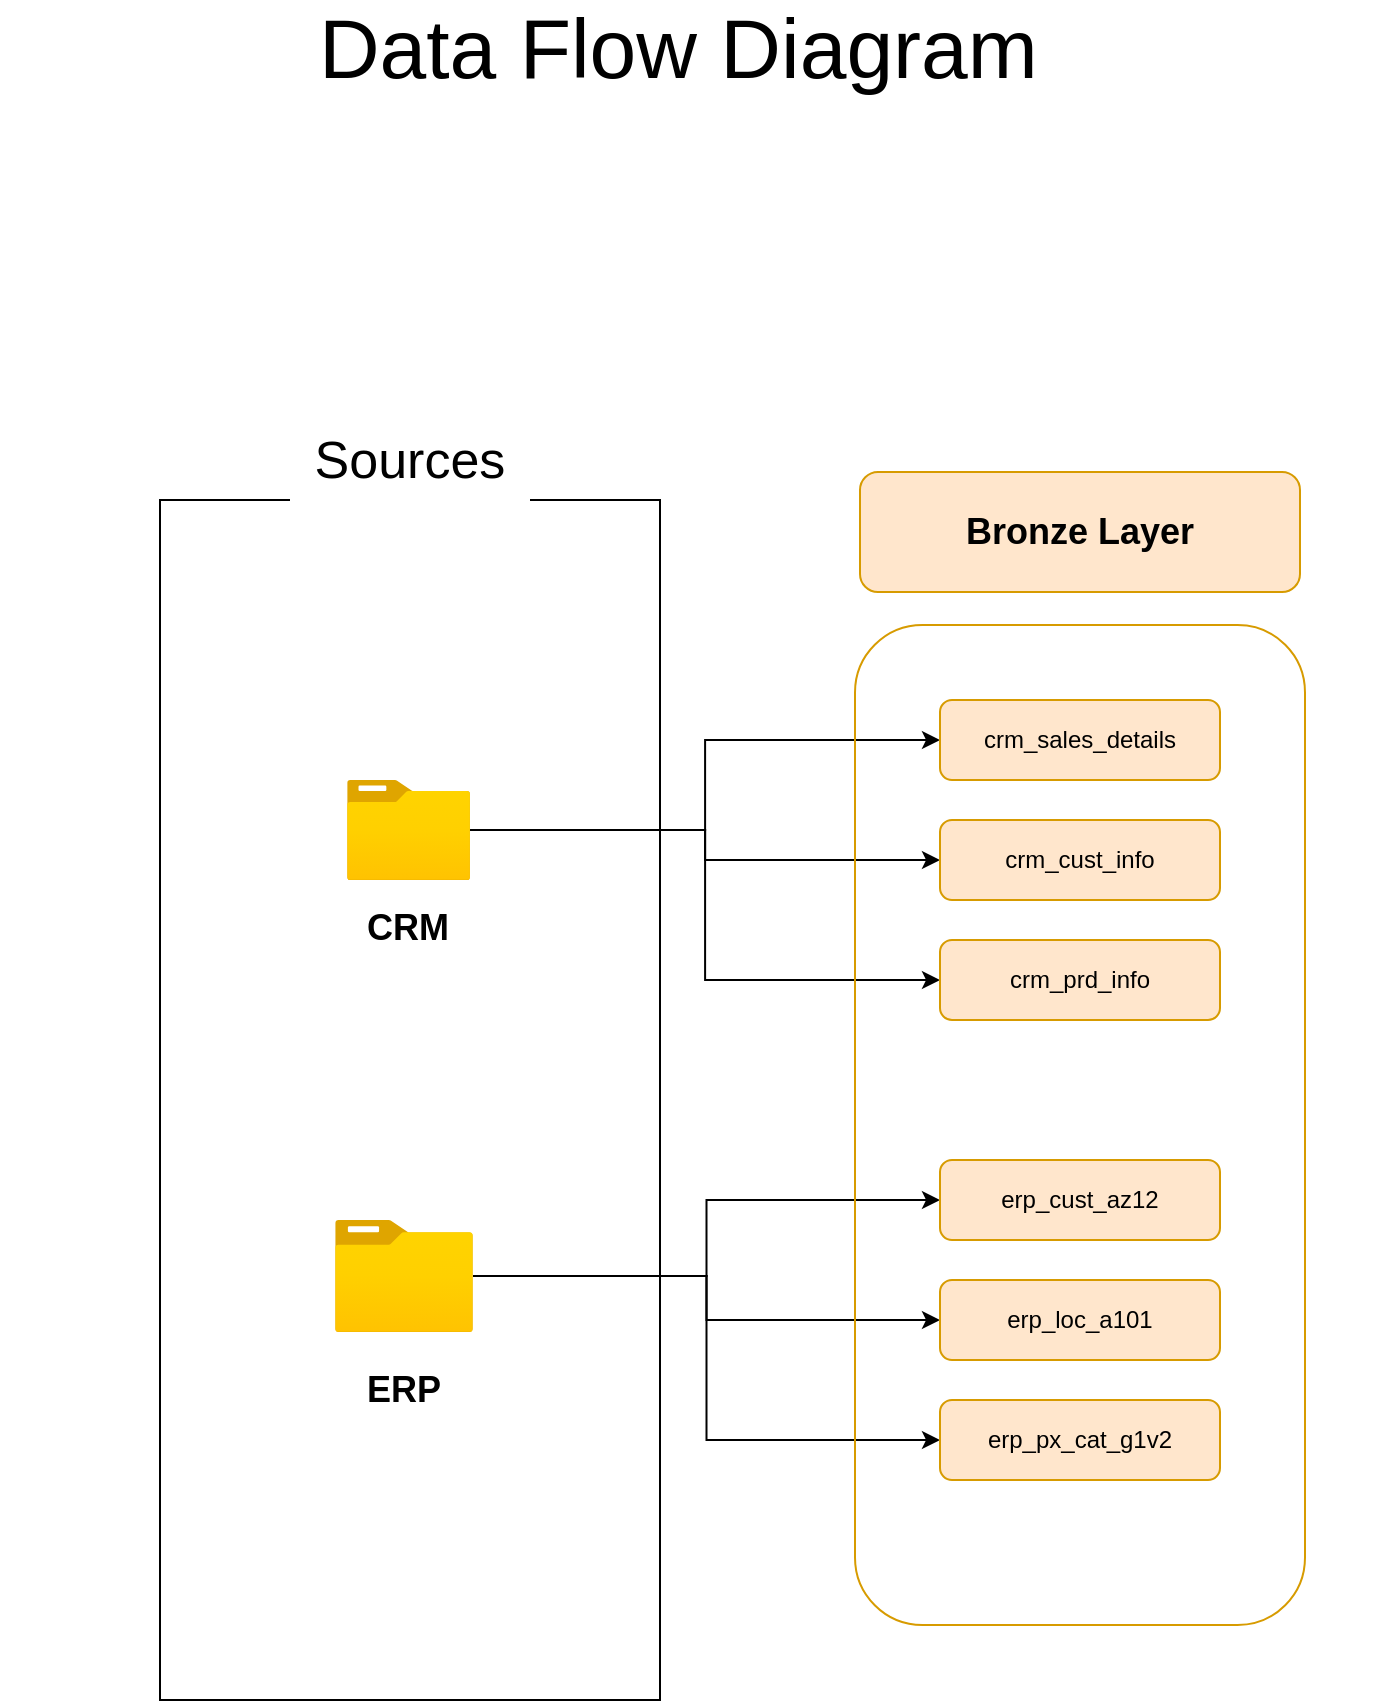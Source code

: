 <mxfile version="27.0.9">
  <diagram name="Page-1" id="jAmCfUwUmkMUKzXsLRDn">
    <mxGraphModel dx="5358" dy="841" grid="1" gridSize="10" guides="1" tooltips="1" connect="1" arrows="1" fold="1" page="1" pageScale="1" pageWidth="2000" pageHeight="4000" math="0" shadow="0">
      <root>
        <mxCell id="0" />
        <mxCell id="1" parent="0" />
        <mxCell id="l-5gjHfXHYjD6CcOfBbO-2" value="&lt;font&gt;Data Flow Diagram&amp;nbsp;&lt;/font&gt;" style="text;html=1;align=center;verticalAlign=middle;whiteSpace=wrap;rounded=0;fontSize=42;" vertex="1" parent="1">
          <mxGeometry x="-3930" y="60" width="690" height="30" as="geometry" />
        </mxCell>
        <mxCell id="l-5gjHfXHYjD6CcOfBbO-3" value="" style="rounded=0;whiteSpace=wrap;html=1;fillColor=none;" vertex="1" parent="1">
          <mxGeometry x="-3850" y="300" width="250" height="600" as="geometry" />
        </mxCell>
        <mxCell id="l-5gjHfXHYjD6CcOfBbO-4" value="&lt;font style=&quot;font-size: 26px;&quot;&gt;Sources&lt;/font&gt;" style="rounded=1;whiteSpace=wrap;html=1;fillColor=default;strokeColor=none;" vertex="1" parent="1">
          <mxGeometry x="-3785" y="250" width="120" height="60" as="geometry" />
        </mxCell>
        <mxCell id="l-5gjHfXHYjD6CcOfBbO-20" style="edgeStyle=orthogonalEdgeStyle;rounded=0;orthogonalLoop=1;jettySize=auto;html=1;entryX=0;entryY=0.5;entryDx=0;entryDy=0;" edge="1" parent="1" source="l-5gjHfXHYjD6CcOfBbO-5" target="l-5gjHfXHYjD6CcOfBbO-14">
          <mxGeometry relative="1" as="geometry" />
        </mxCell>
        <mxCell id="l-5gjHfXHYjD6CcOfBbO-21" style="edgeStyle=orthogonalEdgeStyle;rounded=0;orthogonalLoop=1;jettySize=auto;html=1;entryX=0;entryY=0.5;entryDx=0;entryDy=0;" edge="1" parent="1" source="l-5gjHfXHYjD6CcOfBbO-5" target="l-5gjHfXHYjD6CcOfBbO-13">
          <mxGeometry relative="1" as="geometry" />
        </mxCell>
        <mxCell id="l-5gjHfXHYjD6CcOfBbO-22" style="edgeStyle=orthogonalEdgeStyle;rounded=0;orthogonalLoop=1;jettySize=auto;html=1;entryX=0;entryY=0.5;entryDx=0;entryDy=0;" edge="1" parent="1" source="l-5gjHfXHYjD6CcOfBbO-5" target="l-5gjHfXHYjD6CcOfBbO-15">
          <mxGeometry relative="1" as="geometry" />
        </mxCell>
        <mxCell id="l-5gjHfXHYjD6CcOfBbO-5" value="" style="image;aspect=fixed;html=1;points=[];align=center;fontSize=12;image=img/lib/azure2/general/Folder_Blank.svg;" vertex="1" parent="1">
          <mxGeometry x="-3756.5" y="440" width="61.61" height="50" as="geometry" />
        </mxCell>
        <mxCell id="l-5gjHfXHYjD6CcOfBbO-6" value="CRM&lt;div&gt;&lt;br&gt;&lt;/div&gt;" style="text;html=1;align=center;verticalAlign=middle;whiteSpace=wrap;rounded=0;fontSize=18;fontStyle=1" vertex="1" parent="1">
          <mxGeometry x="-3755.69" y="510" width="60" height="30" as="geometry" />
        </mxCell>
        <mxCell id="l-5gjHfXHYjD6CcOfBbO-23" style="edgeStyle=orthogonalEdgeStyle;rounded=0;orthogonalLoop=1;jettySize=auto;html=1;" edge="1" parent="1" source="l-5gjHfXHYjD6CcOfBbO-8" target="l-5gjHfXHYjD6CcOfBbO-16">
          <mxGeometry relative="1" as="geometry" />
        </mxCell>
        <mxCell id="l-5gjHfXHYjD6CcOfBbO-24" style="edgeStyle=orthogonalEdgeStyle;rounded=0;orthogonalLoop=1;jettySize=auto;html=1;entryX=0;entryY=0.5;entryDx=0;entryDy=0;" edge="1" parent="1" source="l-5gjHfXHYjD6CcOfBbO-8" target="l-5gjHfXHYjD6CcOfBbO-17">
          <mxGeometry relative="1" as="geometry" />
        </mxCell>
        <mxCell id="l-5gjHfXHYjD6CcOfBbO-25" style="edgeStyle=orthogonalEdgeStyle;rounded=0;orthogonalLoop=1;jettySize=auto;html=1;entryX=0;entryY=0.5;entryDx=0;entryDy=0;" edge="1" parent="1" source="l-5gjHfXHYjD6CcOfBbO-8" target="l-5gjHfXHYjD6CcOfBbO-18">
          <mxGeometry relative="1" as="geometry" />
        </mxCell>
        <mxCell id="l-5gjHfXHYjD6CcOfBbO-8" value="" style="image;aspect=fixed;html=1;points=[];align=center;fontSize=12;image=img/lib/azure2/general/Folder_Blank.svg;" vertex="1" parent="1">
          <mxGeometry x="-3762.5" y="660" width="69" height="56.0" as="geometry" />
        </mxCell>
        <mxCell id="l-5gjHfXHYjD6CcOfBbO-9" value="&lt;div&gt;ERP&lt;/div&gt;" style="text;html=1;align=center;verticalAlign=middle;whiteSpace=wrap;rounded=0;fontSize=18;fontStyle=1" vertex="1" parent="1">
          <mxGeometry x="-3758" y="730" width="60" height="30" as="geometry" />
        </mxCell>
        <mxCell id="l-5gjHfXHYjD6CcOfBbO-11" value="" style="rounded=1;whiteSpace=wrap;html=1;rotation=-90;fillColor=none;strokeColor=#d79b00;" vertex="1" parent="1">
          <mxGeometry x="-3640" y="500" width="500" height="225" as="geometry" />
        </mxCell>
        <mxCell id="l-5gjHfXHYjD6CcOfBbO-12" value="&lt;b&gt;&lt;font style=&quot;font-size: 18px;&quot;&gt;Bronze Layer&lt;/font&gt;&lt;/b&gt;" style="rounded=1;whiteSpace=wrap;html=1;fillColor=#ffe6cc;strokeColor=#d79b00;" vertex="1" parent="1">
          <mxGeometry x="-3500" y="286" width="220" height="60" as="geometry" />
        </mxCell>
        <mxCell id="l-5gjHfXHYjD6CcOfBbO-13" value="crm_sales_details" style="rounded=1;whiteSpace=wrap;html=1;fillColor=#ffe6cc;strokeColor=#d79b00;" vertex="1" parent="1">
          <mxGeometry x="-3460" y="400" width="140" height="40" as="geometry" />
        </mxCell>
        <mxCell id="l-5gjHfXHYjD6CcOfBbO-14" value="crm_cust_info" style="rounded=1;whiteSpace=wrap;html=1;fillColor=#ffe6cc;strokeColor=#d79b00;" vertex="1" parent="1">
          <mxGeometry x="-3460" y="460" width="140" height="40" as="geometry" />
        </mxCell>
        <mxCell id="l-5gjHfXHYjD6CcOfBbO-15" value="crm_prd_info" style="rounded=1;whiteSpace=wrap;html=1;fillColor=#ffe6cc;strokeColor=#d79b00;" vertex="1" parent="1">
          <mxGeometry x="-3460" y="520" width="140" height="40" as="geometry" />
        </mxCell>
        <mxCell id="l-5gjHfXHYjD6CcOfBbO-16" value="erp_cust_az12" style="rounded=1;whiteSpace=wrap;html=1;fillColor=#ffe6cc;strokeColor=#d79b00;" vertex="1" parent="1">
          <mxGeometry x="-3460" y="630" width="140" height="40" as="geometry" />
        </mxCell>
        <mxCell id="l-5gjHfXHYjD6CcOfBbO-17" value="erp_loc_a101" style="rounded=1;whiteSpace=wrap;html=1;fillColor=#ffe6cc;strokeColor=#d79b00;" vertex="1" parent="1">
          <mxGeometry x="-3460" y="690" width="140" height="40" as="geometry" />
        </mxCell>
        <mxCell id="l-5gjHfXHYjD6CcOfBbO-18" value="erp_px_cat_g1v2" style="rounded=1;whiteSpace=wrap;html=1;fillColor=#ffe6cc;strokeColor=#d79b00;" vertex="1" parent="1">
          <mxGeometry x="-3460" y="750" width="140" height="40" as="geometry" />
        </mxCell>
      </root>
    </mxGraphModel>
  </diagram>
</mxfile>
